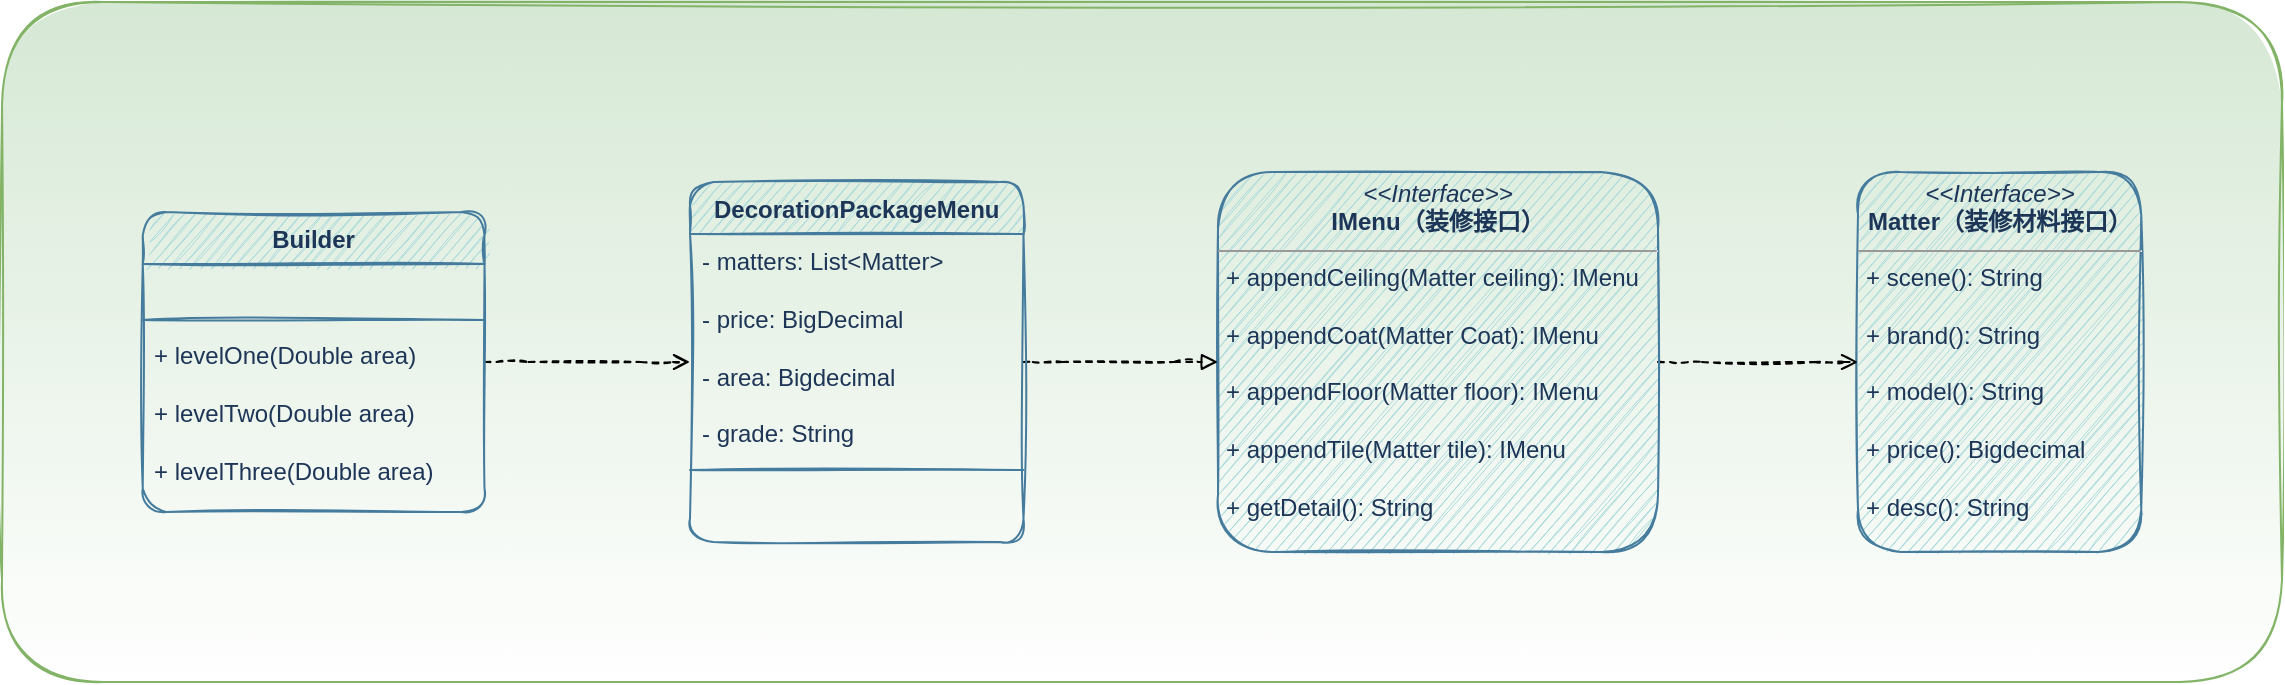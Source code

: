 <mxfile version="17.2.1" type="device"><diagram id="u-0PSGz0bRT5Q4-UYbc9" name="第 1 页"><mxGraphModel dx="3478" dy="1144" grid="1" gridSize="10" guides="1" tooltips="1" connect="1" arrows="1" fold="1" page="1" pageScale="1" pageWidth="827" pageHeight="1169" math="0" shadow="0"><root><mxCell id="0"/><mxCell id="1" parent="0"/><mxCell id="uE0cTODmxKCIgq9IifA6-1" value="" style="rounded=1;whiteSpace=wrap;html=1;sketch=1;labelBackgroundColor=none;fillColor=#d5e8d4;strokeColor=#82b366;gradientColor=#ffffff;" vertex="1" parent="1"><mxGeometry x="-1480" y="310" width="1140" height="340" as="geometry"/></mxCell><mxCell id="uE0cTODmxKCIgq9IifA6-2" value="&lt;p style=&quot;margin: 4px 0px 0px ; text-align: center ; line-height: 1.2&quot;&gt;&lt;i&gt;&amp;lt;&amp;lt;Interface&amp;gt;&amp;gt;&lt;/i&gt;&lt;br&gt;&lt;b&gt;Matter（装修材料接口）&lt;/b&gt;&lt;/p&gt;&lt;hr size=&quot;1&quot;&gt;&lt;p style=&quot;margin: 0px 0px 0px 4px&quot;&gt;&lt;font style=&quot;font-size: 12px&quot;&gt;+ scene(): String&lt;/font&gt;&lt;/p&gt;&lt;p style=&quot;margin: 0px 0px 0px 4px&quot;&gt;&lt;font style=&quot;font-size: 12px&quot;&gt;&lt;br&gt;&lt;/font&gt;&lt;/p&gt;&lt;p style=&quot;margin: 0px 0px 0px 4px&quot;&gt;&lt;font style=&quot;font-size: 12px&quot;&gt;+ brand(): String&lt;/font&gt;&lt;/p&gt;&lt;p style=&quot;margin: 0px 0px 0px 4px&quot;&gt;&lt;font style=&quot;font-size: 12px&quot;&gt;&lt;br&gt;&lt;/font&gt;&lt;/p&gt;&lt;p style=&quot;margin: 0px 0px 0px 4px&quot;&gt;&lt;font style=&quot;font-size: 12px&quot;&gt;+ model(): String&lt;/font&gt;&lt;/p&gt;&lt;p style=&quot;margin: 0px 0px 0px 4px&quot;&gt;&lt;font style=&quot;font-size: 12px&quot;&gt;&lt;br&gt;&lt;/font&gt;&lt;/p&gt;&lt;p style=&quot;margin: 0px 0px 0px 4px&quot;&gt;&lt;font style=&quot;font-size: 12px&quot;&gt;+ price(): Bigdecimal&lt;/font&gt;&lt;/p&gt;&lt;p style=&quot;margin: 0px 0px 0px 4px&quot;&gt;&lt;font style=&quot;font-size: 12px&quot;&gt;&lt;br&gt;&lt;/font&gt;&lt;/p&gt;&lt;p style=&quot;margin: 0px 0px 0px 4px&quot;&gt;&lt;font style=&quot;font-size: 12px&quot;&gt;+ desc(): String&lt;/font&gt;&lt;/p&gt;" style="verticalAlign=top;align=left;overflow=fill;fontSize=12;fontFamily=Helvetica;html=1;sketch=1;shadow=0;glass=0;rounded=1;fillColor=#A8DADC;strokeColor=#457B9D;fontColor=#1D3557;" vertex="1" parent="1"><mxGeometry x="-552.0" y="395.0" width="141.62" height="190" as="geometry"/></mxCell><mxCell id="uE0cTODmxKCIgq9IifA6-29" style="edgeStyle=orthogonalEdgeStyle;rounded=1;sketch=1;orthogonalLoop=1;jettySize=auto;html=1;dashed=1;endArrow=open;endFill=0;noEdgeStyle=1;orthogonal=1;" edge="1" parent="1" source="uE0cTODmxKCIgq9IifA6-3" target="uE0cTODmxKCIgq9IifA6-2"><mxGeometry relative="1" as="geometry"><Array as="points"><mxPoint x="-640" y="490.0"/><mxPoint x="-564.0" y="490.0"/></Array></mxGeometry></mxCell><mxCell id="uE0cTODmxKCIgq9IifA6-3" value="&lt;p style=&quot;margin: 4px 0px 0px ; text-align: center ; line-height: 1.2&quot;&gt;&lt;i&gt;&amp;lt;&amp;lt;Interface&amp;gt;&amp;gt;&lt;/i&gt;&lt;br&gt;&lt;b&gt;IMenu（装修接口）&lt;/b&gt;&lt;/p&gt;&lt;hr size=&quot;1&quot;&gt;&lt;p style=&quot;margin: 0px 0px 0px 4px&quot;&gt;&lt;font style=&quot;font-size: 12px&quot;&gt;+ appendCeiling(Matter ceiling): IMenu&lt;/font&gt;&lt;/p&gt;&lt;p style=&quot;margin: 0px 0px 0px 4px&quot;&gt;&lt;font style=&quot;font-size: 12px&quot;&gt;&lt;br&gt;&lt;/font&gt;&lt;/p&gt;&lt;p style=&quot;margin: 0px 0px 0px 4px&quot;&gt;&lt;font style=&quot;font-size: 12px&quot;&gt;+ appendCoat(Matter Coat): IMenu&lt;/font&gt;&lt;/p&gt;&lt;p style=&quot;margin: 0px 0px 0px 4px&quot;&gt;&lt;font style=&quot;font-size: 12px&quot;&gt;&lt;br&gt;&lt;/font&gt;&lt;/p&gt;&lt;p style=&quot;margin: 0px 0px 0px 4px&quot;&gt;&lt;font style=&quot;font-size: 12px&quot;&gt;+ appendFloor(Matter floor): IMenu&lt;/font&gt;&lt;/p&gt;&lt;p style=&quot;margin: 0px 0px 0px 4px&quot;&gt;&lt;font style=&quot;font-size: 12px&quot;&gt;&lt;br&gt;&lt;/font&gt;&lt;/p&gt;&lt;p style=&quot;margin: 0px 0px 0px 4px&quot;&gt;&lt;font style=&quot;font-size: 12px&quot;&gt;+ appendTile(Matter tile): IMenu&lt;/font&gt;&lt;/p&gt;&lt;p style=&quot;margin: 0px 0px 0px 4px&quot;&gt;&lt;font style=&quot;font-size: 12px&quot;&gt;&lt;br&gt;&lt;/font&gt;&lt;/p&gt;&lt;p style=&quot;margin: 0px 0px 0px 4px&quot;&gt;&lt;font style=&quot;font-size: 12px&quot;&gt;+ getDetail(): String&lt;/font&gt;&lt;/p&gt;" style="verticalAlign=top;align=left;overflow=fill;fontSize=12;fontFamily=Helvetica;html=1;sketch=1;shadow=0;glass=0;rounded=1;fillColor=#A8DADC;strokeColor=#457B9D;fontColor=#1D3557;" vertex="1" parent="1"><mxGeometry x="-872" y="395.0" width="220" height="190" as="geometry"/></mxCell><mxCell id="uE0cTODmxKCIgq9IifA6-31" style="edgeStyle=orthogonalEdgeStyle;rounded=1;sketch=1;orthogonalLoop=1;jettySize=auto;html=1;dashed=1;endArrow=open;endFill=0;noEdgeStyle=1;orthogonal=1;" edge="1" parent="1" source="uE0cTODmxKCIgq9IifA6-5" target="uE0cTODmxKCIgq9IifA6-17"><mxGeometry relative="1" as="geometry"><Array as="points"><mxPoint x="-1226.75" y="490.0"/><mxPoint x="-1150.75" y="490.0"/></Array></mxGeometry></mxCell><mxCell id="uE0cTODmxKCIgq9IifA6-5" value="Builder" style="swimlane;fontStyle=1;align=center;verticalAlign=top;childLayout=stackLayout;horizontal=1;startSize=26;horizontalStack=0;resizeParent=1;resizeParentMax=0;resizeLast=0;collapsible=1;marginBottom=0;fontSize=12;sketch=1;fillColor=#A8DADC;strokeColor=#457B9D;fontColor=#1D3557;rounded=1;" vertex="1" parent="1"><mxGeometry x="-1409.62" y="415.0" width="170.87" height="150" as="geometry"/></mxCell><mxCell id="uE0cTODmxKCIgq9IifA6-6" value="&amp;nbsp;" style="text;strokeColor=none;fillColor=none;align=left;verticalAlign=top;spacingLeft=4;spacingRight=4;overflow=hidden;rotatable=0;points=[[0,0.5],[1,0.5]];portConstraint=eastwest;fontSize=12;html=1;sketch=1;fontColor=#1D3557;rounded=1;" vertex="1" parent="uE0cTODmxKCIgq9IifA6-5"><mxGeometry y="26" width="170.87" height="24" as="geometry"/></mxCell><mxCell id="uE0cTODmxKCIgq9IifA6-7" value="" style="line;strokeWidth=1;fillColor=none;align=left;verticalAlign=middle;spacingTop=-1;spacingLeft=3;spacingRight=3;rotatable=0;labelPosition=right;points=[];portConstraint=eastwest;fontSize=12;sketch=1;labelBackgroundColor=#F1FAEE;strokeColor=#457B9D;fontColor=#1D3557;rounded=1;" vertex="1" parent="uE0cTODmxKCIgq9IifA6-5"><mxGeometry y="50" width="170.87" height="8" as="geometry"/></mxCell><mxCell id="uE0cTODmxKCIgq9IifA6-8" value="+ levelOne(Double area)&lt;br&gt;&lt;br&gt;+ levelTwo(Double area)&lt;br&gt;&lt;br&gt;+ levelThree(Double area)" style="text;strokeColor=none;fillColor=none;align=left;verticalAlign=top;spacingLeft=4;spacingRight=4;overflow=hidden;rotatable=0;points=[[0,0.5],[1,0.5]];portConstraint=eastwest;fontSize=12;html=1;sketch=1;fontColor=#1D3557;rounded=1;" vertex="1" parent="uE0cTODmxKCIgq9IifA6-5"><mxGeometry y="58" width="170.87" height="92" as="geometry"/></mxCell><mxCell id="uE0cTODmxKCIgq9IifA6-30" style="edgeStyle=orthogonalEdgeStyle;rounded=1;sketch=1;orthogonalLoop=1;jettySize=auto;html=1;endArrow=block;endFill=0;dashed=1;noEdgeStyle=1;orthogonal=1;" edge="1" parent="1" source="uE0cTODmxKCIgq9IifA6-17" target="uE0cTODmxKCIgq9IifA6-3"><mxGeometry relative="1" as="geometry"><Array as="points"><mxPoint x="-960" y="490.0"/><mxPoint x="-884" y="490.0"/></Array></mxGeometry></mxCell><mxCell id="uE0cTODmxKCIgq9IifA6-17" value="DecorationPackageMenu" style="swimlane;fontStyle=1;align=center;verticalAlign=top;childLayout=stackLayout;horizontal=1;startSize=26;horizontalStack=0;resizeParent=1;resizeParentMax=0;resizeLast=0;collapsible=1;marginBottom=0;fontSize=12;sketch=1;fillColor=#A8DADC;strokeColor=#457B9D;fontColor=#1D3557;rounded=1;" vertex="1" parent="1"><mxGeometry x="-1136" y="400.0" width="166.75" height="180" as="geometry"/></mxCell><mxCell id="uE0cTODmxKCIgq9IifA6-18" value="- matters: List&amp;lt;Matter&amp;gt;&lt;br&gt;&lt;br&gt;- price: BigDecimal&lt;br&gt;&lt;br&gt;- area: Bigdecimal&lt;br&gt;&lt;br&gt;- grade: String" style="text;strokeColor=none;fillColor=none;align=left;verticalAlign=top;spacingLeft=4;spacingRight=4;overflow=hidden;rotatable=0;points=[[0,0.5],[1,0.5]];portConstraint=eastwest;fontSize=12;html=1;sketch=1;fontColor=#1D3557;rounded=1;" vertex="1" parent="uE0cTODmxKCIgq9IifA6-17"><mxGeometry y="26" width="166.75" height="114" as="geometry"/></mxCell><mxCell id="uE0cTODmxKCIgq9IifA6-19" value="" style="line;strokeWidth=1;fillColor=none;align=left;verticalAlign=middle;spacingTop=-1;spacingLeft=3;spacingRight=3;rotatable=0;labelPosition=right;points=[];portConstraint=eastwest;fontSize=12;sketch=1;labelBackgroundColor=#F1FAEE;strokeColor=#457B9D;fontColor=#1D3557;rounded=1;" vertex="1" parent="uE0cTODmxKCIgq9IifA6-17"><mxGeometry y="140" width="166.75" height="8" as="geometry"/></mxCell><mxCell id="uE0cTODmxKCIgq9IifA6-20" value="&amp;nbsp;" style="text;strokeColor=none;fillColor=none;align=left;verticalAlign=top;spacingLeft=4;spacingRight=4;overflow=hidden;rotatable=0;points=[[0,0.5],[1,0.5]];portConstraint=eastwest;fontSize=12;html=1;sketch=1;fontColor=#1D3557;rounded=1;" vertex="1" parent="uE0cTODmxKCIgq9IifA6-17"><mxGeometry y="148" width="166.75" height="32" as="geometry"/></mxCell></root></mxGraphModel></diagram></mxfile>